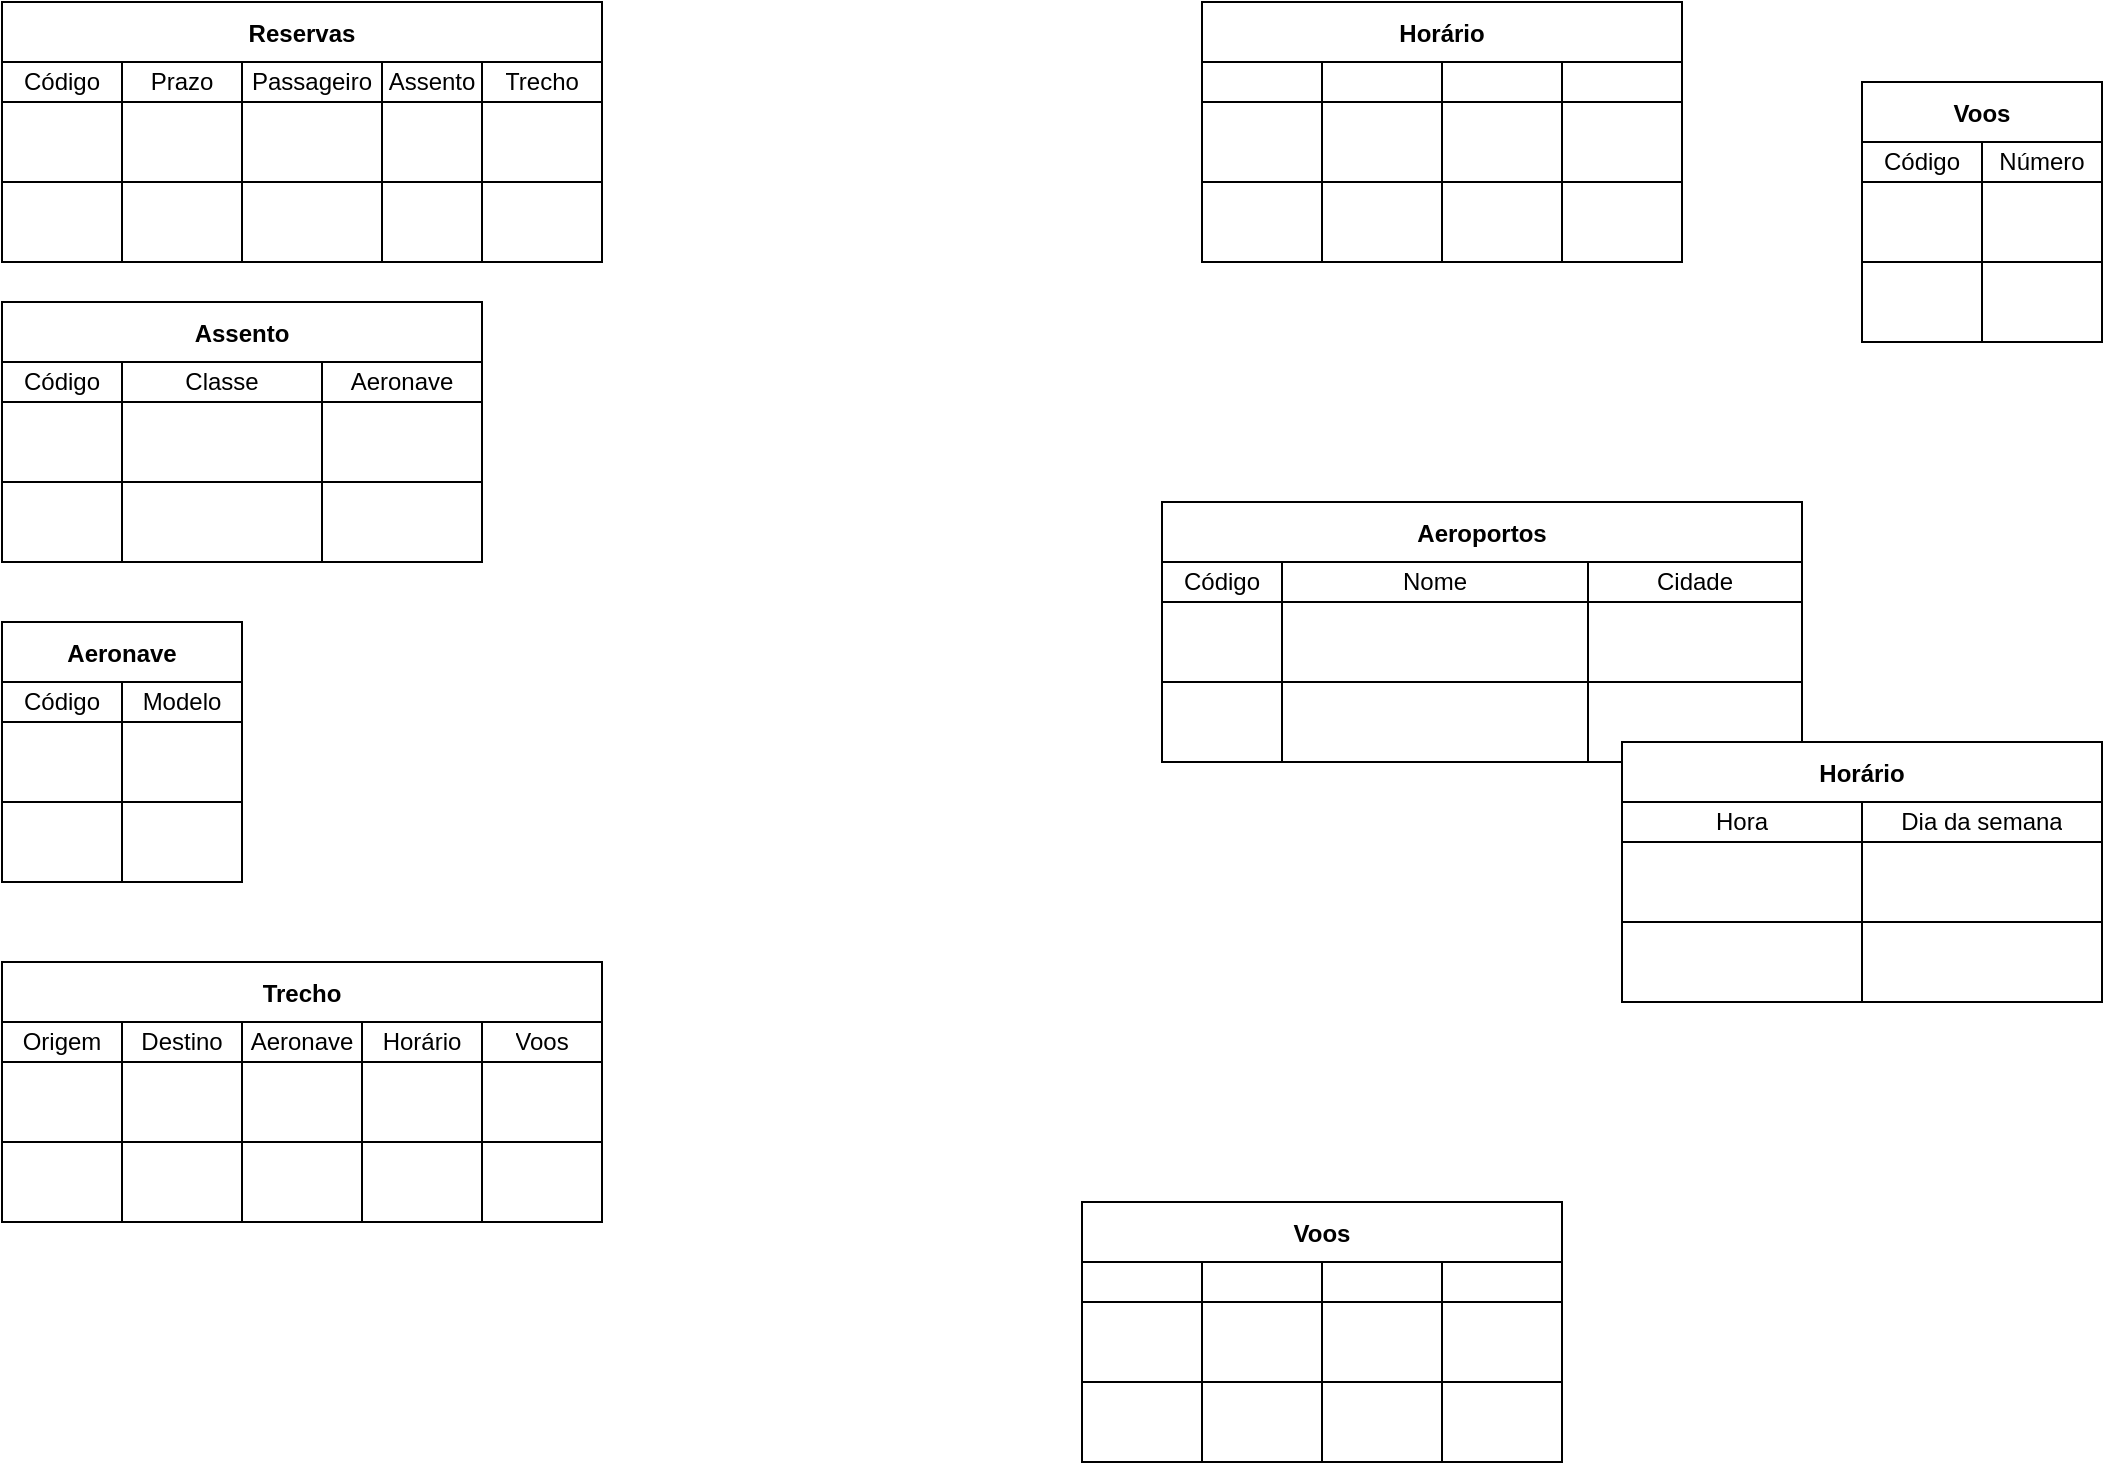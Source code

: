 <mxfile version="14.9.8" type="github">
  <diagram id="dXOyBvdYNV0iGRBSRjgq" name="Page-1">
    <mxGraphModel dx="1422" dy="801" grid="1" gridSize="10" guides="1" tooltips="1" connect="1" arrows="1" fold="1" page="1" pageScale="1" pageWidth="827" pageHeight="1169" math="0" shadow="0">
      <root>
        <mxCell id="0" />
        <mxCell id="1" parent="0" />
        <mxCell id="HeZseM4yFX7pQYepmPdF-14" value="Reservas" style="shape=table;startSize=30;container=1;collapsible=0;childLayout=tableLayout;fontStyle=1;align=center;pointerEvents=1;" vertex="1" parent="1">
          <mxGeometry x="50" y="20" width="300" height="130" as="geometry" />
        </mxCell>
        <mxCell id="HeZseM4yFX7pQYepmPdF-58" style="shape=partialRectangle;html=1;whiteSpace=wrap;collapsible=0;dropTarget=0;pointerEvents=0;fillColor=none;top=0;left=0;bottom=0;right=0;points=[[0,0.5],[1,0.5]];portConstraint=eastwest;" vertex="1" parent="HeZseM4yFX7pQYepmPdF-14">
          <mxGeometry y="30" width="300" height="20" as="geometry" />
        </mxCell>
        <mxCell id="HeZseM4yFX7pQYepmPdF-59" value="Código" style="shape=partialRectangle;html=1;whiteSpace=wrap;connectable=0;fillColor=none;top=0;left=0;bottom=0;right=0;overflow=hidden;pointerEvents=1;" vertex="1" parent="HeZseM4yFX7pQYepmPdF-58">
          <mxGeometry width="60" height="20" as="geometry" />
        </mxCell>
        <mxCell id="HeZseM4yFX7pQYepmPdF-60" value="Prazo" style="shape=partialRectangle;html=1;whiteSpace=wrap;connectable=0;fillColor=none;top=0;left=0;bottom=0;right=0;overflow=hidden;pointerEvents=1;" vertex="1" parent="HeZseM4yFX7pQYepmPdF-58">
          <mxGeometry x="60" width="60" height="20" as="geometry" />
        </mxCell>
        <mxCell id="HeZseM4yFX7pQYepmPdF-61" value="Passageiro" style="shape=partialRectangle;html=1;whiteSpace=wrap;connectable=0;fillColor=none;top=0;left=0;bottom=0;right=0;overflow=hidden;pointerEvents=1;" vertex="1" parent="HeZseM4yFX7pQYepmPdF-58">
          <mxGeometry x="120" width="70" height="20" as="geometry" />
        </mxCell>
        <mxCell id="HeZseM4yFX7pQYepmPdF-62" value="Assento" style="shape=partialRectangle;html=1;whiteSpace=wrap;connectable=0;fillColor=none;top=0;left=0;bottom=0;right=0;overflow=hidden;pointerEvents=1;" vertex="1" parent="HeZseM4yFX7pQYepmPdF-58">
          <mxGeometry x="190" width="50" height="20" as="geometry" />
        </mxCell>
        <mxCell id="HeZseM4yFX7pQYepmPdF-193" value="Trecho" style="shape=partialRectangle;html=1;whiteSpace=wrap;connectable=0;fillColor=none;top=0;left=0;bottom=0;right=0;overflow=hidden;pointerEvents=1;" vertex="1" parent="HeZseM4yFX7pQYepmPdF-58">
          <mxGeometry x="240" width="60" height="20" as="geometry" />
        </mxCell>
        <mxCell id="HeZseM4yFX7pQYepmPdF-15" value="" style="shape=partialRectangle;html=1;whiteSpace=wrap;collapsible=0;dropTarget=0;pointerEvents=0;fillColor=none;top=0;left=0;bottom=0;right=0;points=[[0,0.5],[1,0.5]];portConstraint=eastwest;" vertex="1" parent="HeZseM4yFX7pQYepmPdF-14">
          <mxGeometry y="50" width="300" height="40" as="geometry" />
        </mxCell>
        <mxCell id="HeZseM4yFX7pQYepmPdF-52" style="shape=partialRectangle;html=1;whiteSpace=wrap;connectable=0;fillColor=none;top=0;left=0;bottom=0;right=0;overflow=hidden;pointerEvents=1;" vertex="1" parent="HeZseM4yFX7pQYepmPdF-15">
          <mxGeometry width="60" height="40" as="geometry" />
        </mxCell>
        <mxCell id="HeZseM4yFX7pQYepmPdF-55" style="shape=partialRectangle;html=1;whiteSpace=wrap;connectable=0;fillColor=none;top=0;left=0;bottom=0;right=0;overflow=hidden;pointerEvents=1;" vertex="1" parent="HeZseM4yFX7pQYepmPdF-15">
          <mxGeometry x="60" width="60" height="40" as="geometry" />
        </mxCell>
        <mxCell id="HeZseM4yFX7pQYepmPdF-17" value="" style="shape=partialRectangle;html=1;whiteSpace=wrap;connectable=0;fillColor=none;top=0;left=0;bottom=0;right=0;overflow=hidden;pointerEvents=1;" vertex="1" parent="HeZseM4yFX7pQYepmPdF-15">
          <mxGeometry x="120" width="70" height="40" as="geometry" />
        </mxCell>
        <mxCell id="HeZseM4yFX7pQYepmPdF-63" style="shape=partialRectangle;html=1;whiteSpace=wrap;connectable=0;fillColor=none;top=0;left=0;bottom=0;right=0;overflow=hidden;pointerEvents=1;" vertex="1" parent="HeZseM4yFX7pQYepmPdF-15">
          <mxGeometry x="190" width="50" height="40" as="geometry" />
        </mxCell>
        <mxCell id="HeZseM4yFX7pQYepmPdF-194" style="shape=partialRectangle;html=1;whiteSpace=wrap;connectable=0;fillColor=none;top=0;left=0;bottom=0;right=0;overflow=hidden;pointerEvents=1;" vertex="1" parent="HeZseM4yFX7pQYepmPdF-15">
          <mxGeometry x="240" width="60" height="40" as="geometry" />
        </mxCell>
        <mxCell id="HeZseM4yFX7pQYepmPdF-19" value="" style="shape=partialRectangle;html=1;whiteSpace=wrap;collapsible=0;dropTarget=0;pointerEvents=0;fillColor=none;top=0;left=0;bottom=0;right=0;points=[[0,0.5],[1,0.5]];portConstraint=eastwest;" vertex="1" parent="HeZseM4yFX7pQYepmPdF-14">
          <mxGeometry y="90" width="300" height="40" as="geometry" />
        </mxCell>
        <mxCell id="HeZseM4yFX7pQYepmPdF-53" style="shape=partialRectangle;html=1;whiteSpace=wrap;connectable=0;fillColor=none;top=0;left=0;bottom=0;right=0;overflow=hidden;pointerEvents=1;" vertex="1" parent="HeZseM4yFX7pQYepmPdF-19">
          <mxGeometry width="60" height="40" as="geometry" />
        </mxCell>
        <mxCell id="HeZseM4yFX7pQYepmPdF-56" style="shape=partialRectangle;html=1;whiteSpace=wrap;connectable=0;fillColor=none;top=0;left=0;bottom=0;right=0;overflow=hidden;pointerEvents=1;" vertex="1" parent="HeZseM4yFX7pQYepmPdF-19">
          <mxGeometry x="60" width="60" height="40" as="geometry" />
        </mxCell>
        <mxCell id="HeZseM4yFX7pQYepmPdF-21" value="" style="shape=partialRectangle;html=1;whiteSpace=wrap;connectable=0;fillColor=none;top=0;left=0;bottom=0;right=0;overflow=hidden;pointerEvents=1;" vertex="1" parent="HeZseM4yFX7pQYepmPdF-19">
          <mxGeometry x="120" width="70" height="40" as="geometry" />
        </mxCell>
        <mxCell id="HeZseM4yFX7pQYepmPdF-64" style="shape=partialRectangle;html=1;whiteSpace=wrap;connectable=0;fillColor=none;top=0;left=0;bottom=0;right=0;overflow=hidden;pointerEvents=1;" vertex="1" parent="HeZseM4yFX7pQYepmPdF-19">
          <mxGeometry x="190" width="50" height="40" as="geometry" />
        </mxCell>
        <mxCell id="HeZseM4yFX7pQYepmPdF-195" style="shape=partialRectangle;html=1;whiteSpace=wrap;connectable=0;fillColor=none;top=0;left=0;bottom=0;right=0;overflow=hidden;pointerEvents=1;" vertex="1" parent="HeZseM4yFX7pQYepmPdF-19">
          <mxGeometry x="240" width="60" height="40" as="geometry" />
        </mxCell>
        <mxCell id="HeZseM4yFX7pQYepmPdF-31" value="" style="shape=partialRectangle;html=1;whiteSpace=wrap;collapsible=0;dropTarget=0;pointerEvents=0;fillColor=none;top=0;left=0;bottom=0;right=0;points=[[0,0.5],[1,0.5]];portConstraint=eastwest;" vertex="1" parent="1">
          <mxGeometry x="320" y="190" width="180" height="40" as="geometry" />
        </mxCell>
        <mxCell id="HeZseM4yFX7pQYepmPdF-32" value="" style="shape=partialRectangle;html=1;whiteSpace=wrap;connectable=0;fillColor=none;top=0;left=0;bottom=0;right=0;overflow=hidden;pointerEvents=1;" vertex="1" parent="HeZseM4yFX7pQYepmPdF-31">
          <mxGeometry width="60" height="40" as="geometry" />
        </mxCell>
        <mxCell id="HeZseM4yFX7pQYepmPdF-33" value="" style="shape=partialRectangle;html=1;whiteSpace=wrap;connectable=0;fillColor=none;top=0;left=0;bottom=0;right=0;overflow=hidden;pointerEvents=1;" vertex="1" parent="HeZseM4yFX7pQYepmPdF-31">
          <mxGeometry x="60" width="60" height="40" as="geometry" />
        </mxCell>
        <mxCell id="HeZseM4yFX7pQYepmPdF-34" value="" style="shape=partialRectangle;html=1;whiteSpace=wrap;connectable=0;fillColor=none;top=0;left=0;bottom=0;right=0;overflow=hidden;pointerEvents=1;" vertex="1" parent="HeZseM4yFX7pQYepmPdF-31">
          <mxGeometry x="120" width="60" height="40" as="geometry" />
        </mxCell>
        <mxCell id="HeZseM4yFX7pQYepmPdF-48" value="" style="shape=partialRectangle;html=1;whiteSpace=wrap;collapsible=0;dropTarget=0;pointerEvents=0;fillColor=none;top=0;left=0;bottom=0;right=0;points=[[0,0.5],[1,0.5]];portConstraint=eastwest;" vertex="1" parent="1">
          <mxGeometry x="440" y="380" width="180" height="40" as="geometry" />
        </mxCell>
        <mxCell id="HeZseM4yFX7pQYepmPdF-49" value="" style="shape=partialRectangle;html=1;whiteSpace=wrap;connectable=0;fillColor=none;top=0;left=0;bottom=0;right=0;overflow=hidden;pointerEvents=1;" vertex="1" parent="HeZseM4yFX7pQYepmPdF-48">
          <mxGeometry width="60" height="40" as="geometry" />
        </mxCell>
        <mxCell id="HeZseM4yFX7pQYepmPdF-50" value="" style="shape=partialRectangle;html=1;whiteSpace=wrap;connectable=0;fillColor=none;top=0;left=0;bottom=0;right=0;overflow=hidden;pointerEvents=1;" vertex="1" parent="HeZseM4yFX7pQYepmPdF-48">
          <mxGeometry x="60" width="60" height="40" as="geometry" />
        </mxCell>
        <mxCell id="HeZseM4yFX7pQYepmPdF-51" value="" style="shape=partialRectangle;html=1;whiteSpace=wrap;connectable=0;fillColor=none;top=0;left=0;bottom=0;right=0;overflow=hidden;pointerEvents=1;" vertex="1" parent="HeZseM4yFX7pQYepmPdF-48">
          <mxGeometry x="120" width="60" height="40" as="geometry" />
        </mxCell>
        <mxCell id="HeZseM4yFX7pQYepmPdF-65" value="Assento" style="shape=table;startSize=30;container=1;collapsible=0;childLayout=tableLayout;fontStyle=1;align=center;pointerEvents=1;" vertex="1" parent="1">
          <mxGeometry x="50" y="170" width="240" height="130" as="geometry" />
        </mxCell>
        <mxCell id="HeZseM4yFX7pQYepmPdF-66" style="shape=partialRectangle;html=1;whiteSpace=wrap;collapsible=0;dropTarget=0;pointerEvents=0;fillColor=none;top=0;left=0;bottom=0;right=0;points=[[0,0.5],[1,0.5]];portConstraint=eastwest;" vertex="1" parent="HeZseM4yFX7pQYepmPdF-65">
          <mxGeometry y="30" width="240" height="20" as="geometry" />
        </mxCell>
        <mxCell id="HeZseM4yFX7pQYepmPdF-67" value="Código" style="shape=partialRectangle;html=1;whiteSpace=wrap;connectable=0;fillColor=none;top=0;left=0;bottom=0;right=0;overflow=hidden;pointerEvents=1;" vertex="1" parent="HeZseM4yFX7pQYepmPdF-66">
          <mxGeometry width="60" height="20" as="geometry" />
        </mxCell>
        <mxCell id="HeZseM4yFX7pQYepmPdF-68" value="Classe" style="shape=partialRectangle;html=1;whiteSpace=wrap;connectable=0;fillColor=none;top=0;left=0;bottom=0;right=0;overflow=hidden;pointerEvents=1;" vertex="1" parent="HeZseM4yFX7pQYepmPdF-66">
          <mxGeometry x="60" width="100" height="20" as="geometry" />
        </mxCell>
        <mxCell id="HeZseM4yFX7pQYepmPdF-69" value="Aeronave" style="shape=partialRectangle;html=1;whiteSpace=wrap;connectable=0;fillColor=none;top=0;left=0;bottom=0;right=0;overflow=hidden;pointerEvents=1;" vertex="1" parent="HeZseM4yFX7pQYepmPdF-66">
          <mxGeometry x="160" width="80" height="20" as="geometry" />
        </mxCell>
        <mxCell id="HeZseM4yFX7pQYepmPdF-71" value="" style="shape=partialRectangle;html=1;whiteSpace=wrap;collapsible=0;dropTarget=0;pointerEvents=0;fillColor=none;top=0;left=0;bottom=0;right=0;points=[[0,0.5],[1,0.5]];portConstraint=eastwest;" vertex="1" parent="HeZseM4yFX7pQYepmPdF-65">
          <mxGeometry y="50" width="240" height="40" as="geometry" />
        </mxCell>
        <mxCell id="HeZseM4yFX7pQYepmPdF-72" style="shape=partialRectangle;html=1;whiteSpace=wrap;connectable=0;fillColor=none;top=0;left=0;bottom=0;right=0;overflow=hidden;pointerEvents=1;" vertex="1" parent="HeZseM4yFX7pQYepmPdF-71">
          <mxGeometry width="60" height="40" as="geometry" />
        </mxCell>
        <mxCell id="HeZseM4yFX7pQYepmPdF-73" style="shape=partialRectangle;html=1;whiteSpace=wrap;connectable=0;fillColor=none;top=0;left=0;bottom=0;right=0;overflow=hidden;pointerEvents=1;" vertex="1" parent="HeZseM4yFX7pQYepmPdF-71">
          <mxGeometry x="60" width="100" height="40" as="geometry" />
        </mxCell>
        <mxCell id="HeZseM4yFX7pQYepmPdF-74" value="" style="shape=partialRectangle;html=1;whiteSpace=wrap;connectable=0;fillColor=none;top=0;left=0;bottom=0;right=0;overflow=hidden;pointerEvents=1;" vertex="1" parent="HeZseM4yFX7pQYepmPdF-71">
          <mxGeometry x="160" width="80" height="40" as="geometry" />
        </mxCell>
        <mxCell id="HeZseM4yFX7pQYepmPdF-76" value="" style="shape=partialRectangle;html=1;whiteSpace=wrap;collapsible=0;dropTarget=0;pointerEvents=0;fillColor=none;top=0;left=0;bottom=0;right=0;points=[[0,0.5],[1,0.5]];portConstraint=eastwest;" vertex="1" parent="HeZseM4yFX7pQYepmPdF-65">
          <mxGeometry y="90" width="240" height="40" as="geometry" />
        </mxCell>
        <mxCell id="HeZseM4yFX7pQYepmPdF-77" style="shape=partialRectangle;html=1;whiteSpace=wrap;connectable=0;fillColor=none;top=0;left=0;bottom=0;right=0;overflow=hidden;pointerEvents=1;" vertex="1" parent="HeZseM4yFX7pQYepmPdF-76">
          <mxGeometry width="60" height="40" as="geometry" />
        </mxCell>
        <mxCell id="HeZseM4yFX7pQYepmPdF-78" style="shape=partialRectangle;html=1;whiteSpace=wrap;connectable=0;fillColor=none;top=0;left=0;bottom=0;right=0;overflow=hidden;pointerEvents=1;" vertex="1" parent="HeZseM4yFX7pQYepmPdF-76">
          <mxGeometry x="60" width="100" height="40" as="geometry" />
        </mxCell>
        <mxCell id="HeZseM4yFX7pQYepmPdF-79" value="" style="shape=partialRectangle;html=1;whiteSpace=wrap;connectable=0;fillColor=none;top=0;left=0;bottom=0;right=0;overflow=hidden;pointerEvents=1;" vertex="1" parent="HeZseM4yFX7pQYepmPdF-76">
          <mxGeometry x="160" width="80" height="40" as="geometry" />
        </mxCell>
        <mxCell id="HeZseM4yFX7pQYepmPdF-81" value="Aeronave" style="shape=table;startSize=30;container=1;collapsible=0;childLayout=tableLayout;fontStyle=1;align=center;pointerEvents=1;" vertex="1" parent="1">
          <mxGeometry x="50" y="330" width="120" height="130" as="geometry" />
        </mxCell>
        <mxCell id="HeZseM4yFX7pQYepmPdF-82" style="shape=partialRectangle;html=1;whiteSpace=wrap;collapsible=0;dropTarget=0;pointerEvents=0;fillColor=none;top=0;left=0;bottom=0;right=0;points=[[0,0.5],[1,0.5]];portConstraint=eastwest;" vertex="1" parent="HeZseM4yFX7pQYepmPdF-81">
          <mxGeometry y="30" width="120" height="20" as="geometry" />
        </mxCell>
        <mxCell id="HeZseM4yFX7pQYepmPdF-83" value="Código" style="shape=partialRectangle;html=1;whiteSpace=wrap;connectable=0;fillColor=none;top=0;left=0;bottom=0;right=0;overflow=hidden;pointerEvents=1;" vertex="1" parent="HeZseM4yFX7pQYepmPdF-82">
          <mxGeometry width="60" height="20" as="geometry" />
        </mxCell>
        <mxCell id="HeZseM4yFX7pQYepmPdF-84" value="Modelo" style="shape=partialRectangle;html=1;whiteSpace=wrap;connectable=0;fillColor=none;top=0;left=0;bottom=0;right=0;overflow=hidden;pointerEvents=1;" vertex="1" parent="HeZseM4yFX7pQYepmPdF-82">
          <mxGeometry x="60" width="60" height="20" as="geometry" />
        </mxCell>
        <mxCell id="HeZseM4yFX7pQYepmPdF-87" value="" style="shape=partialRectangle;html=1;whiteSpace=wrap;collapsible=0;dropTarget=0;pointerEvents=0;fillColor=none;top=0;left=0;bottom=0;right=0;points=[[0,0.5],[1,0.5]];portConstraint=eastwest;" vertex="1" parent="HeZseM4yFX7pQYepmPdF-81">
          <mxGeometry y="50" width="120" height="40" as="geometry" />
        </mxCell>
        <mxCell id="HeZseM4yFX7pQYepmPdF-88" style="shape=partialRectangle;html=1;whiteSpace=wrap;connectable=0;fillColor=none;top=0;left=0;bottom=0;right=0;overflow=hidden;pointerEvents=1;" vertex="1" parent="HeZseM4yFX7pQYepmPdF-87">
          <mxGeometry width="60" height="40" as="geometry" />
        </mxCell>
        <mxCell id="HeZseM4yFX7pQYepmPdF-89" style="shape=partialRectangle;html=1;whiteSpace=wrap;connectable=0;fillColor=none;top=0;left=0;bottom=0;right=0;overflow=hidden;pointerEvents=1;" vertex="1" parent="HeZseM4yFX7pQYepmPdF-87">
          <mxGeometry x="60" width="60" height="40" as="geometry" />
        </mxCell>
        <mxCell id="HeZseM4yFX7pQYepmPdF-92" value="" style="shape=partialRectangle;html=1;whiteSpace=wrap;collapsible=0;dropTarget=0;pointerEvents=0;fillColor=none;top=0;left=0;bottom=0;right=0;points=[[0,0.5],[1,0.5]];portConstraint=eastwest;" vertex="1" parent="HeZseM4yFX7pQYepmPdF-81">
          <mxGeometry y="90" width="120" height="40" as="geometry" />
        </mxCell>
        <mxCell id="HeZseM4yFX7pQYepmPdF-93" style="shape=partialRectangle;html=1;whiteSpace=wrap;connectable=0;fillColor=none;top=0;left=0;bottom=0;right=0;overflow=hidden;pointerEvents=1;" vertex="1" parent="HeZseM4yFX7pQYepmPdF-92">
          <mxGeometry width="60" height="40" as="geometry" />
        </mxCell>
        <mxCell id="HeZseM4yFX7pQYepmPdF-94" style="shape=partialRectangle;html=1;whiteSpace=wrap;connectable=0;fillColor=none;top=0;left=0;bottom=0;right=0;overflow=hidden;pointerEvents=1;" vertex="1" parent="HeZseM4yFX7pQYepmPdF-92">
          <mxGeometry x="60" width="60" height="40" as="geometry" />
        </mxCell>
        <mxCell id="HeZseM4yFX7pQYepmPdF-97" value="Trecho" style="shape=table;startSize=30;container=1;collapsible=0;childLayout=tableLayout;fontStyle=1;align=center;pointerEvents=1;" vertex="1" parent="1">
          <mxGeometry x="50" y="500" width="300" height="130" as="geometry" />
        </mxCell>
        <mxCell id="HeZseM4yFX7pQYepmPdF-98" style="shape=partialRectangle;html=1;whiteSpace=wrap;collapsible=0;dropTarget=0;pointerEvents=0;fillColor=none;top=0;left=0;bottom=0;right=0;points=[[0,0.5],[1,0.5]];portConstraint=eastwest;" vertex="1" parent="HeZseM4yFX7pQYepmPdF-97">
          <mxGeometry y="30" width="300" height="20" as="geometry" />
        </mxCell>
        <mxCell id="HeZseM4yFX7pQYepmPdF-99" value="Origem" style="shape=partialRectangle;html=1;whiteSpace=wrap;connectable=0;fillColor=none;top=0;left=0;bottom=0;right=0;overflow=hidden;pointerEvents=1;" vertex="1" parent="HeZseM4yFX7pQYepmPdF-98">
          <mxGeometry width="60" height="20" as="geometry" />
        </mxCell>
        <mxCell id="HeZseM4yFX7pQYepmPdF-100" value="Destino" style="shape=partialRectangle;html=1;whiteSpace=wrap;connectable=0;fillColor=none;top=0;left=0;bottom=0;right=0;overflow=hidden;pointerEvents=1;" vertex="1" parent="HeZseM4yFX7pQYepmPdF-98">
          <mxGeometry x="60" width="60" height="20" as="geometry" />
        </mxCell>
        <mxCell id="HeZseM4yFX7pQYepmPdF-101" value="Aeronave" style="shape=partialRectangle;html=1;whiteSpace=wrap;connectable=0;fillColor=none;top=0;left=0;bottom=0;right=0;overflow=hidden;pointerEvents=1;" vertex="1" parent="HeZseM4yFX7pQYepmPdF-98">
          <mxGeometry x="120" width="60" height="20" as="geometry" />
        </mxCell>
        <mxCell id="HeZseM4yFX7pQYepmPdF-102" value="Horário" style="shape=partialRectangle;html=1;whiteSpace=wrap;connectable=0;fillColor=none;top=0;left=0;bottom=0;right=0;overflow=hidden;pointerEvents=1;" vertex="1" parent="HeZseM4yFX7pQYepmPdF-98">
          <mxGeometry x="180" width="60" height="20" as="geometry" />
        </mxCell>
        <mxCell id="HeZseM4yFX7pQYepmPdF-196" value="Voos" style="shape=partialRectangle;html=1;whiteSpace=wrap;connectable=0;fillColor=none;top=0;left=0;bottom=0;right=0;overflow=hidden;pointerEvents=1;" vertex="1" parent="HeZseM4yFX7pQYepmPdF-98">
          <mxGeometry x="240" width="60" height="20" as="geometry" />
        </mxCell>
        <mxCell id="HeZseM4yFX7pQYepmPdF-103" value="" style="shape=partialRectangle;html=1;whiteSpace=wrap;collapsible=0;dropTarget=0;pointerEvents=0;fillColor=none;top=0;left=0;bottom=0;right=0;points=[[0,0.5],[1,0.5]];portConstraint=eastwest;" vertex="1" parent="HeZseM4yFX7pQYepmPdF-97">
          <mxGeometry y="50" width="300" height="40" as="geometry" />
        </mxCell>
        <mxCell id="HeZseM4yFX7pQYepmPdF-104" style="shape=partialRectangle;html=1;whiteSpace=wrap;connectable=0;fillColor=none;top=0;left=0;bottom=0;right=0;overflow=hidden;pointerEvents=1;" vertex="1" parent="HeZseM4yFX7pQYepmPdF-103">
          <mxGeometry width="60" height="40" as="geometry" />
        </mxCell>
        <mxCell id="HeZseM4yFX7pQYepmPdF-105" style="shape=partialRectangle;html=1;whiteSpace=wrap;connectable=0;fillColor=none;top=0;left=0;bottom=0;right=0;overflow=hidden;pointerEvents=1;" vertex="1" parent="HeZseM4yFX7pQYepmPdF-103">
          <mxGeometry x="60" width="60" height="40" as="geometry" />
        </mxCell>
        <mxCell id="HeZseM4yFX7pQYepmPdF-106" value="" style="shape=partialRectangle;html=1;whiteSpace=wrap;connectable=0;fillColor=none;top=0;left=0;bottom=0;right=0;overflow=hidden;pointerEvents=1;" vertex="1" parent="HeZseM4yFX7pQYepmPdF-103">
          <mxGeometry x="120" width="60" height="40" as="geometry" />
        </mxCell>
        <mxCell id="HeZseM4yFX7pQYepmPdF-107" style="shape=partialRectangle;html=1;whiteSpace=wrap;connectable=0;fillColor=none;top=0;left=0;bottom=0;right=0;overflow=hidden;pointerEvents=1;" vertex="1" parent="HeZseM4yFX7pQYepmPdF-103">
          <mxGeometry x="180" width="60" height="40" as="geometry" />
        </mxCell>
        <mxCell id="HeZseM4yFX7pQYepmPdF-197" style="shape=partialRectangle;html=1;whiteSpace=wrap;connectable=0;fillColor=none;top=0;left=0;bottom=0;right=0;overflow=hidden;pointerEvents=1;" vertex="1" parent="HeZseM4yFX7pQYepmPdF-103">
          <mxGeometry x="240" width="60" height="40" as="geometry" />
        </mxCell>
        <mxCell id="HeZseM4yFX7pQYepmPdF-108" value="" style="shape=partialRectangle;html=1;whiteSpace=wrap;collapsible=0;dropTarget=0;pointerEvents=0;fillColor=none;top=0;left=0;bottom=0;right=0;points=[[0,0.5],[1,0.5]];portConstraint=eastwest;" vertex="1" parent="HeZseM4yFX7pQYepmPdF-97">
          <mxGeometry y="90" width="300" height="40" as="geometry" />
        </mxCell>
        <mxCell id="HeZseM4yFX7pQYepmPdF-109" style="shape=partialRectangle;html=1;whiteSpace=wrap;connectable=0;fillColor=none;top=0;left=0;bottom=0;right=0;overflow=hidden;pointerEvents=1;" vertex="1" parent="HeZseM4yFX7pQYepmPdF-108">
          <mxGeometry width="60" height="40" as="geometry" />
        </mxCell>
        <mxCell id="HeZseM4yFX7pQYepmPdF-110" style="shape=partialRectangle;html=1;whiteSpace=wrap;connectable=0;fillColor=none;top=0;left=0;bottom=0;right=0;overflow=hidden;pointerEvents=1;" vertex="1" parent="HeZseM4yFX7pQYepmPdF-108">
          <mxGeometry x="60" width="60" height="40" as="geometry" />
        </mxCell>
        <mxCell id="HeZseM4yFX7pQYepmPdF-111" value="" style="shape=partialRectangle;html=1;whiteSpace=wrap;connectable=0;fillColor=none;top=0;left=0;bottom=0;right=0;overflow=hidden;pointerEvents=1;" vertex="1" parent="HeZseM4yFX7pQYepmPdF-108">
          <mxGeometry x="120" width="60" height="40" as="geometry" />
        </mxCell>
        <mxCell id="HeZseM4yFX7pQYepmPdF-112" style="shape=partialRectangle;html=1;whiteSpace=wrap;connectable=0;fillColor=none;top=0;left=0;bottom=0;right=0;overflow=hidden;pointerEvents=1;" vertex="1" parent="HeZseM4yFX7pQYepmPdF-108">
          <mxGeometry x="180" width="60" height="40" as="geometry" />
        </mxCell>
        <mxCell id="HeZseM4yFX7pQYepmPdF-198" style="shape=partialRectangle;html=1;whiteSpace=wrap;connectable=0;fillColor=none;top=0;left=0;bottom=0;right=0;overflow=hidden;pointerEvents=1;" vertex="1" parent="HeZseM4yFX7pQYepmPdF-108">
          <mxGeometry x="240" width="60" height="40" as="geometry" />
        </mxCell>
        <mxCell id="HeZseM4yFX7pQYepmPdF-113" value="Horário" style="shape=table;startSize=30;container=1;collapsible=0;childLayout=tableLayout;fontStyle=1;align=center;pointerEvents=1;" vertex="1" parent="1">
          <mxGeometry x="650" y="20" width="240" height="130" as="geometry" />
        </mxCell>
        <mxCell id="HeZseM4yFX7pQYepmPdF-114" style="shape=partialRectangle;html=1;whiteSpace=wrap;collapsible=0;dropTarget=0;pointerEvents=0;fillColor=none;top=0;left=0;bottom=0;right=0;points=[[0,0.5],[1,0.5]];portConstraint=eastwest;" vertex="1" parent="HeZseM4yFX7pQYepmPdF-113">
          <mxGeometry y="30" width="240" height="20" as="geometry" />
        </mxCell>
        <mxCell id="HeZseM4yFX7pQYepmPdF-115" style="shape=partialRectangle;html=1;whiteSpace=wrap;connectable=0;fillColor=none;top=0;left=0;bottom=0;right=0;overflow=hidden;pointerEvents=1;" vertex="1" parent="HeZseM4yFX7pQYepmPdF-114">
          <mxGeometry width="60" height="20" as="geometry" />
        </mxCell>
        <mxCell id="HeZseM4yFX7pQYepmPdF-116" style="shape=partialRectangle;html=1;whiteSpace=wrap;connectable=0;fillColor=none;top=0;left=0;bottom=0;right=0;overflow=hidden;pointerEvents=1;" vertex="1" parent="HeZseM4yFX7pQYepmPdF-114">
          <mxGeometry x="60" width="60" height="20" as="geometry" />
        </mxCell>
        <mxCell id="HeZseM4yFX7pQYepmPdF-117" style="shape=partialRectangle;html=1;whiteSpace=wrap;connectable=0;fillColor=none;top=0;left=0;bottom=0;right=0;overflow=hidden;pointerEvents=1;" vertex="1" parent="HeZseM4yFX7pQYepmPdF-114">
          <mxGeometry x="120" width="60" height="20" as="geometry" />
        </mxCell>
        <mxCell id="HeZseM4yFX7pQYepmPdF-118" style="shape=partialRectangle;html=1;whiteSpace=wrap;connectable=0;fillColor=none;top=0;left=0;bottom=0;right=0;overflow=hidden;pointerEvents=1;" vertex="1" parent="HeZseM4yFX7pQYepmPdF-114">
          <mxGeometry x="180" width="60" height="20" as="geometry" />
        </mxCell>
        <mxCell id="HeZseM4yFX7pQYepmPdF-119" value="" style="shape=partialRectangle;html=1;whiteSpace=wrap;collapsible=0;dropTarget=0;pointerEvents=0;fillColor=none;top=0;left=0;bottom=0;right=0;points=[[0,0.5],[1,0.5]];portConstraint=eastwest;" vertex="1" parent="HeZseM4yFX7pQYepmPdF-113">
          <mxGeometry y="50" width="240" height="40" as="geometry" />
        </mxCell>
        <mxCell id="HeZseM4yFX7pQYepmPdF-120" style="shape=partialRectangle;html=1;whiteSpace=wrap;connectable=0;fillColor=none;top=0;left=0;bottom=0;right=0;overflow=hidden;pointerEvents=1;" vertex="1" parent="HeZseM4yFX7pQYepmPdF-119">
          <mxGeometry width="60" height="40" as="geometry" />
        </mxCell>
        <mxCell id="HeZseM4yFX7pQYepmPdF-121" style="shape=partialRectangle;html=1;whiteSpace=wrap;connectable=0;fillColor=none;top=0;left=0;bottom=0;right=0;overflow=hidden;pointerEvents=1;" vertex="1" parent="HeZseM4yFX7pQYepmPdF-119">
          <mxGeometry x="60" width="60" height="40" as="geometry" />
        </mxCell>
        <mxCell id="HeZseM4yFX7pQYepmPdF-122" value="" style="shape=partialRectangle;html=1;whiteSpace=wrap;connectable=0;fillColor=none;top=0;left=0;bottom=0;right=0;overflow=hidden;pointerEvents=1;" vertex="1" parent="HeZseM4yFX7pQYepmPdF-119">
          <mxGeometry x="120" width="60" height="40" as="geometry" />
        </mxCell>
        <mxCell id="HeZseM4yFX7pQYepmPdF-123" style="shape=partialRectangle;html=1;whiteSpace=wrap;connectable=0;fillColor=none;top=0;left=0;bottom=0;right=0;overflow=hidden;pointerEvents=1;" vertex="1" parent="HeZseM4yFX7pQYepmPdF-119">
          <mxGeometry x="180" width="60" height="40" as="geometry" />
        </mxCell>
        <mxCell id="HeZseM4yFX7pQYepmPdF-124" value="" style="shape=partialRectangle;html=1;whiteSpace=wrap;collapsible=0;dropTarget=0;pointerEvents=0;fillColor=none;top=0;left=0;bottom=0;right=0;points=[[0,0.5],[1,0.5]];portConstraint=eastwest;" vertex="1" parent="HeZseM4yFX7pQYepmPdF-113">
          <mxGeometry y="90" width="240" height="40" as="geometry" />
        </mxCell>
        <mxCell id="HeZseM4yFX7pQYepmPdF-125" style="shape=partialRectangle;html=1;whiteSpace=wrap;connectable=0;fillColor=none;top=0;left=0;bottom=0;right=0;overflow=hidden;pointerEvents=1;" vertex="1" parent="HeZseM4yFX7pQYepmPdF-124">
          <mxGeometry width="60" height="40" as="geometry" />
        </mxCell>
        <mxCell id="HeZseM4yFX7pQYepmPdF-126" style="shape=partialRectangle;html=1;whiteSpace=wrap;connectable=0;fillColor=none;top=0;left=0;bottom=0;right=0;overflow=hidden;pointerEvents=1;" vertex="1" parent="HeZseM4yFX7pQYepmPdF-124">
          <mxGeometry x="60" width="60" height="40" as="geometry" />
        </mxCell>
        <mxCell id="HeZseM4yFX7pQYepmPdF-127" value="" style="shape=partialRectangle;html=1;whiteSpace=wrap;connectable=0;fillColor=none;top=0;left=0;bottom=0;right=0;overflow=hidden;pointerEvents=1;" vertex="1" parent="HeZseM4yFX7pQYepmPdF-124">
          <mxGeometry x="120" width="60" height="40" as="geometry" />
        </mxCell>
        <mxCell id="HeZseM4yFX7pQYepmPdF-128" style="shape=partialRectangle;html=1;whiteSpace=wrap;connectable=0;fillColor=none;top=0;left=0;bottom=0;right=0;overflow=hidden;pointerEvents=1;" vertex="1" parent="HeZseM4yFX7pQYepmPdF-124">
          <mxGeometry x="180" width="60" height="40" as="geometry" />
        </mxCell>
        <mxCell id="HeZseM4yFX7pQYepmPdF-145" value="Voos" style="shape=table;startSize=30;container=1;collapsible=0;childLayout=tableLayout;fontStyle=1;align=center;pointerEvents=1;" vertex="1" parent="1">
          <mxGeometry x="590" y="620" width="240" height="130" as="geometry" />
        </mxCell>
        <mxCell id="HeZseM4yFX7pQYepmPdF-146" style="shape=partialRectangle;html=1;whiteSpace=wrap;collapsible=0;dropTarget=0;pointerEvents=0;fillColor=none;top=0;left=0;bottom=0;right=0;points=[[0,0.5],[1,0.5]];portConstraint=eastwest;" vertex="1" parent="HeZseM4yFX7pQYepmPdF-145">
          <mxGeometry y="30" width="240" height="20" as="geometry" />
        </mxCell>
        <mxCell id="HeZseM4yFX7pQYepmPdF-147" style="shape=partialRectangle;html=1;whiteSpace=wrap;connectable=0;fillColor=none;top=0;left=0;bottom=0;right=0;overflow=hidden;pointerEvents=1;" vertex="1" parent="HeZseM4yFX7pQYepmPdF-146">
          <mxGeometry width="60" height="20" as="geometry" />
        </mxCell>
        <mxCell id="HeZseM4yFX7pQYepmPdF-148" style="shape=partialRectangle;html=1;whiteSpace=wrap;connectable=0;fillColor=none;top=0;left=0;bottom=0;right=0;overflow=hidden;pointerEvents=1;" vertex="1" parent="HeZseM4yFX7pQYepmPdF-146">
          <mxGeometry x="60" width="60" height="20" as="geometry" />
        </mxCell>
        <mxCell id="HeZseM4yFX7pQYepmPdF-149" style="shape=partialRectangle;html=1;whiteSpace=wrap;connectable=0;fillColor=none;top=0;left=0;bottom=0;right=0;overflow=hidden;pointerEvents=1;" vertex="1" parent="HeZseM4yFX7pQYepmPdF-146">
          <mxGeometry x="120" width="60" height="20" as="geometry" />
        </mxCell>
        <mxCell id="HeZseM4yFX7pQYepmPdF-150" style="shape=partialRectangle;html=1;whiteSpace=wrap;connectable=0;fillColor=none;top=0;left=0;bottom=0;right=0;overflow=hidden;pointerEvents=1;" vertex="1" parent="HeZseM4yFX7pQYepmPdF-146">
          <mxGeometry x="180" width="60" height="20" as="geometry" />
        </mxCell>
        <mxCell id="HeZseM4yFX7pQYepmPdF-151" value="" style="shape=partialRectangle;html=1;whiteSpace=wrap;collapsible=0;dropTarget=0;pointerEvents=0;fillColor=none;top=0;left=0;bottom=0;right=0;points=[[0,0.5],[1,0.5]];portConstraint=eastwest;" vertex="1" parent="HeZseM4yFX7pQYepmPdF-145">
          <mxGeometry y="50" width="240" height="40" as="geometry" />
        </mxCell>
        <mxCell id="HeZseM4yFX7pQYepmPdF-152" style="shape=partialRectangle;html=1;whiteSpace=wrap;connectable=0;fillColor=none;top=0;left=0;bottom=0;right=0;overflow=hidden;pointerEvents=1;" vertex="1" parent="HeZseM4yFX7pQYepmPdF-151">
          <mxGeometry width="60" height="40" as="geometry" />
        </mxCell>
        <mxCell id="HeZseM4yFX7pQYepmPdF-153" style="shape=partialRectangle;html=1;whiteSpace=wrap;connectable=0;fillColor=none;top=0;left=0;bottom=0;right=0;overflow=hidden;pointerEvents=1;" vertex="1" parent="HeZseM4yFX7pQYepmPdF-151">
          <mxGeometry x="60" width="60" height="40" as="geometry" />
        </mxCell>
        <mxCell id="HeZseM4yFX7pQYepmPdF-154" value="" style="shape=partialRectangle;html=1;whiteSpace=wrap;connectable=0;fillColor=none;top=0;left=0;bottom=0;right=0;overflow=hidden;pointerEvents=1;" vertex="1" parent="HeZseM4yFX7pQYepmPdF-151">
          <mxGeometry x="120" width="60" height="40" as="geometry" />
        </mxCell>
        <mxCell id="HeZseM4yFX7pQYepmPdF-155" style="shape=partialRectangle;html=1;whiteSpace=wrap;connectable=0;fillColor=none;top=0;left=0;bottom=0;right=0;overflow=hidden;pointerEvents=1;" vertex="1" parent="HeZseM4yFX7pQYepmPdF-151">
          <mxGeometry x="180" width="60" height="40" as="geometry" />
        </mxCell>
        <mxCell id="HeZseM4yFX7pQYepmPdF-156" value="" style="shape=partialRectangle;html=1;whiteSpace=wrap;collapsible=0;dropTarget=0;pointerEvents=0;fillColor=none;top=0;left=0;bottom=0;right=0;points=[[0,0.5],[1,0.5]];portConstraint=eastwest;" vertex="1" parent="HeZseM4yFX7pQYepmPdF-145">
          <mxGeometry y="90" width="240" height="40" as="geometry" />
        </mxCell>
        <mxCell id="HeZseM4yFX7pQYepmPdF-157" style="shape=partialRectangle;html=1;whiteSpace=wrap;connectable=0;fillColor=none;top=0;left=0;bottom=0;right=0;overflow=hidden;pointerEvents=1;" vertex="1" parent="HeZseM4yFX7pQYepmPdF-156">
          <mxGeometry width="60" height="40" as="geometry" />
        </mxCell>
        <mxCell id="HeZseM4yFX7pQYepmPdF-158" style="shape=partialRectangle;html=1;whiteSpace=wrap;connectable=0;fillColor=none;top=0;left=0;bottom=0;right=0;overflow=hidden;pointerEvents=1;" vertex="1" parent="HeZseM4yFX7pQYepmPdF-156">
          <mxGeometry x="60" width="60" height="40" as="geometry" />
        </mxCell>
        <mxCell id="HeZseM4yFX7pQYepmPdF-159" value="" style="shape=partialRectangle;html=1;whiteSpace=wrap;connectable=0;fillColor=none;top=0;left=0;bottom=0;right=0;overflow=hidden;pointerEvents=1;" vertex="1" parent="HeZseM4yFX7pQYepmPdF-156">
          <mxGeometry x="120" width="60" height="40" as="geometry" />
        </mxCell>
        <mxCell id="HeZseM4yFX7pQYepmPdF-160" style="shape=partialRectangle;html=1;whiteSpace=wrap;connectable=0;fillColor=none;top=0;left=0;bottom=0;right=0;overflow=hidden;pointerEvents=1;" vertex="1" parent="HeZseM4yFX7pQYepmPdF-156">
          <mxGeometry x="180" width="60" height="40" as="geometry" />
        </mxCell>
        <mxCell id="HeZseM4yFX7pQYepmPdF-161" value="Aeroportos" style="shape=table;startSize=30;container=1;collapsible=0;childLayout=tableLayout;fontStyle=1;align=center;pointerEvents=1;" vertex="1" parent="1">
          <mxGeometry x="630" y="270" width="320" height="130" as="geometry" />
        </mxCell>
        <mxCell id="HeZseM4yFX7pQYepmPdF-162" style="shape=partialRectangle;html=1;whiteSpace=wrap;collapsible=0;dropTarget=0;pointerEvents=0;fillColor=none;top=0;left=0;bottom=0;right=0;points=[[0,0.5],[1,0.5]];portConstraint=eastwest;" vertex="1" parent="HeZseM4yFX7pQYepmPdF-161">
          <mxGeometry y="30" width="320" height="20" as="geometry" />
        </mxCell>
        <mxCell id="HeZseM4yFX7pQYepmPdF-163" value="Código" style="shape=partialRectangle;html=1;whiteSpace=wrap;connectable=0;fillColor=none;top=0;left=0;bottom=0;right=0;overflow=hidden;pointerEvents=1;" vertex="1" parent="HeZseM4yFX7pQYepmPdF-162">
          <mxGeometry width="60" height="20" as="geometry" />
        </mxCell>
        <mxCell id="HeZseM4yFX7pQYepmPdF-164" value="Nome" style="shape=partialRectangle;html=1;whiteSpace=wrap;connectable=0;fillColor=none;top=0;left=0;bottom=0;right=0;overflow=hidden;pointerEvents=1;" vertex="1" parent="HeZseM4yFX7pQYepmPdF-162">
          <mxGeometry x="60" width="153" height="20" as="geometry" />
        </mxCell>
        <mxCell id="HeZseM4yFX7pQYepmPdF-165" value="Cidade" style="shape=partialRectangle;html=1;whiteSpace=wrap;connectable=0;fillColor=none;top=0;left=0;bottom=0;right=0;overflow=hidden;pointerEvents=1;" vertex="1" parent="HeZseM4yFX7pQYepmPdF-162">
          <mxGeometry x="213" width="107" height="20" as="geometry" />
        </mxCell>
        <mxCell id="HeZseM4yFX7pQYepmPdF-167" value="" style="shape=partialRectangle;html=1;whiteSpace=wrap;collapsible=0;dropTarget=0;pointerEvents=0;fillColor=none;top=0;left=0;bottom=0;right=0;points=[[0,0.5],[1,0.5]];portConstraint=eastwest;" vertex="1" parent="HeZseM4yFX7pQYepmPdF-161">
          <mxGeometry y="50" width="320" height="40" as="geometry" />
        </mxCell>
        <mxCell id="HeZseM4yFX7pQYepmPdF-168" style="shape=partialRectangle;html=1;whiteSpace=wrap;connectable=0;fillColor=none;top=0;left=0;bottom=0;right=0;overflow=hidden;pointerEvents=1;" vertex="1" parent="HeZseM4yFX7pQYepmPdF-167">
          <mxGeometry width="60" height="40" as="geometry" />
        </mxCell>
        <mxCell id="HeZseM4yFX7pQYepmPdF-169" style="shape=partialRectangle;html=1;whiteSpace=wrap;connectable=0;fillColor=none;top=0;left=0;bottom=0;right=0;overflow=hidden;pointerEvents=1;" vertex="1" parent="HeZseM4yFX7pQYepmPdF-167">
          <mxGeometry x="60" width="153" height="40" as="geometry" />
        </mxCell>
        <mxCell id="HeZseM4yFX7pQYepmPdF-170" value="" style="shape=partialRectangle;html=1;whiteSpace=wrap;connectable=0;fillColor=none;top=0;left=0;bottom=0;right=0;overflow=hidden;pointerEvents=1;" vertex="1" parent="HeZseM4yFX7pQYepmPdF-167">
          <mxGeometry x="213" width="107" height="40" as="geometry" />
        </mxCell>
        <mxCell id="HeZseM4yFX7pQYepmPdF-172" value="" style="shape=partialRectangle;html=1;whiteSpace=wrap;collapsible=0;dropTarget=0;pointerEvents=0;fillColor=none;top=0;left=0;bottom=0;right=0;points=[[0,0.5],[1,0.5]];portConstraint=eastwest;" vertex="1" parent="HeZseM4yFX7pQYepmPdF-161">
          <mxGeometry y="90" width="320" height="40" as="geometry" />
        </mxCell>
        <mxCell id="HeZseM4yFX7pQYepmPdF-173" style="shape=partialRectangle;html=1;whiteSpace=wrap;connectable=0;fillColor=none;top=0;left=0;bottom=0;right=0;overflow=hidden;pointerEvents=1;" vertex="1" parent="HeZseM4yFX7pQYepmPdF-172">
          <mxGeometry width="60" height="40" as="geometry" />
        </mxCell>
        <mxCell id="HeZseM4yFX7pQYepmPdF-174" style="shape=partialRectangle;html=1;whiteSpace=wrap;connectable=0;fillColor=none;top=0;left=0;bottom=0;right=0;overflow=hidden;pointerEvents=1;" vertex="1" parent="HeZseM4yFX7pQYepmPdF-172">
          <mxGeometry x="60" width="153" height="40" as="geometry" />
        </mxCell>
        <mxCell id="HeZseM4yFX7pQYepmPdF-175" value="" style="shape=partialRectangle;html=1;whiteSpace=wrap;connectable=0;fillColor=none;top=0;left=0;bottom=0;right=0;overflow=hidden;pointerEvents=1;" vertex="1" parent="HeZseM4yFX7pQYepmPdF-172">
          <mxGeometry x="213" width="107" height="40" as="geometry" />
        </mxCell>
        <mxCell id="HeZseM4yFX7pQYepmPdF-177" value="Horário" style="shape=table;startSize=30;container=1;collapsible=0;childLayout=tableLayout;fontStyle=1;align=center;pointerEvents=1;" vertex="1" parent="1">
          <mxGeometry x="860" y="390" width="240" height="130" as="geometry" />
        </mxCell>
        <mxCell id="HeZseM4yFX7pQYepmPdF-178" style="shape=partialRectangle;html=1;whiteSpace=wrap;collapsible=0;dropTarget=0;pointerEvents=0;fillColor=none;top=0;left=0;bottom=0;right=0;points=[[0,0.5],[1,0.5]];portConstraint=eastwest;" vertex="1" parent="HeZseM4yFX7pQYepmPdF-177">
          <mxGeometry y="30" width="240" height="20" as="geometry" />
        </mxCell>
        <mxCell id="HeZseM4yFX7pQYepmPdF-179" value="Hora" style="shape=partialRectangle;html=1;whiteSpace=wrap;connectable=0;fillColor=none;top=0;left=0;bottom=0;right=0;overflow=hidden;pointerEvents=1;" vertex="1" parent="HeZseM4yFX7pQYepmPdF-178">
          <mxGeometry width="120" height="20" as="geometry" />
        </mxCell>
        <mxCell id="HeZseM4yFX7pQYepmPdF-180" value="Dia da semana" style="shape=partialRectangle;html=1;whiteSpace=wrap;connectable=0;fillColor=none;top=0;left=0;bottom=0;right=0;overflow=hidden;pointerEvents=1;" vertex="1" parent="HeZseM4yFX7pQYepmPdF-178">
          <mxGeometry x="120" width="120" height="20" as="geometry" />
        </mxCell>
        <mxCell id="HeZseM4yFX7pQYepmPdF-183" value="" style="shape=partialRectangle;html=1;whiteSpace=wrap;collapsible=0;dropTarget=0;pointerEvents=0;fillColor=none;top=0;left=0;bottom=0;right=0;points=[[0,0.5],[1,0.5]];portConstraint=eastwest;" vertex="1" parent="HeZseM4yFX7pQYepmPdF-177">
          <mxGeometry y="50" width="240" height="40" as="geometry" />
        </mxCell>
        <mxCell id="HeZseM4yFX7pQYepmPdF-184" style="shape=partialRectangle;html=1;whiteSpace=wrap;connectable=0;fillColor=none;top=0;left=0;bottom=0;right=0;overflow=hidden;pointerEvents=1;" vertex="1" parent="HeZseM4yFX7pQYepmPdF-183">
          <mxGeometry width="120" height="40" as="geometry" />
        </mxCell>
        <mxCell id="HeZseM4yFX7pQYepmPdF-185" style="shape=partialRectangle;html=1;whiteSpace=wrap;connectable=0;fillColor=none;top=0;left=0;bottom=0;right=0;overflow=hidden;pointerEvents=1;" vertex="1" parent="HeZseM4yFX7pQYepmPdF-183">
          <mxGeometry x="120" width="120" height="40" as="geometry" />
        </mxCell>
        <mxCell id="HeZseM4yFX7pQYepmPdF-188" value="" style="shape=partialRectangle;html=1;whiteSpace=wrap;collapsible=0;dropTarget=0;pointerEvents=0;fillColor=none;top=0;left=0;bottom=0;right=0;points=[[0,0.5],[1,0.5]];portConstraint=eastwest;" vertex="1" parent="HeZseM4yFX7pQYepmPdF-177">
          <mxGeometry y="90" width="240" height="40" as="geometry" />
        </mxCell>
        <mxCell id="HeZseM4yFX7pQYepmPdF-189" style="shape=partialRectangle;html=1;whiteSpace=wrap;connectable=0;fillColor=none;top=0;left=0;bottom=0;right=0;overflow=hidden;pointerEvents=1;" vertex="1" parent="HeZseM4yFX7pQYepmPdF-188">
          <mxGeometry width="120" height="40" as="geometry" />
        </mxCell>
        <mxCell id="HeZseM4yFX7pQYepmPdF-190" style="shape=partialRectangle;html=1;whiteSpace=wrap;connectable=0;fillColor=none;top=0;left=0;bottom=0;right=0;overflow=hidden;pointerEvents=1;" vertex="1" parent="HeZseM4yFX7pQYepmPdF-188">
          <mxGeometry x="120" width="120" height="40" as="geometry" />
        </mxCell>
        <mxCell id="HeZseM4yFX7pQYepmPdF-202" value="Voos" style="shape=table;startSize=30;container=1;collapsible=0;childLayout=tableLayout;fontStyle=1;align=center;pointerEvents=1;" vertex="1" parent="1">
          <mxGeometry x="980" y="60" width="120" height="130" as="geometry" />
        </mxCell>
        <mxCell id="HeZseM4yFX7pQYepmPdF-203" style="shape=partialRectangle;html=1;whiteSpace=wrap;collapsible=0;dropTarget=0;pointerEvents=0;fillColor=none;top=0;left=0;bottom=0;right=0;points=[[0,0.5],[1,0.5]];portConstraint=eastwest;" vertex="1" parent="HeZseM4yFX7pQYepmPdF-202">
          <mxGeometry y="30" width="120" height="20" as="geometry" />
        </mxCell>
        <mxCell id="HeZseM4yFX7pQYepmPdF-204" value="Código" style="shape=partialRectangle;html=1;whiteSpace=wrap;connectable=0;fillColor=none;top=0;left=0;bottom=0;right=0;overflow=hidden;pointerEvents=1;" vertex="1" parent="HeZseM4yFX7pQYepmPdF-203">
          <mxGeometry width="60" height="20" as="geometry" />
        </mxCell>
        <mxCell id="HeZseM4yFX7pQYepmPdF-205" value="Número" style="shape=partialRectangle;html=1;whiteSpace=wrap;connectable=0;fillColor=none;top=0;left=0;bottom=0;right=0;overflow=hidden;pointerEvents=1;" vertex="1" parent="HeZseM4yFX7pQYepmPdF-203">
          <mxGeometry x="60" width="60" height="20" as="geometry" />
        </mxCell>
        <mxCell id="HeZseM4yFX7pQYepmPdF-206" value="" style="shape=partialRectangle;html=1;whiteSpace=wrap;collapsible=0;dropTarget=0;pointerEvents=0;fillColor=none;top=0;left=0;bottom=0;right=0;points=[[0,0.5],[1,0.5]];portConstraint=eastwest;" vertex="1" parent="HeZseM4yFX7pQYepmPdF-202">
          <mxGeometry y="50" width="120" height="40" as="geometry" />
        </mxCell>
        <mxCell id="HeZseM4yFX7pQYepmPdF-207" style="shape=partialRectangle;html=1;whiteSpace=wrap;connectable=0;fillColor=none;top=0;left=0;bottom=0;right=0;overflow=hidden;pointerEvents=1;" vertex="1" parent="HeZseM4yFX7pQYepmPdF-206">
          <mxGeometry width="60" height="40" as="geometry" />
        </mxCell>
        <mxCell id="HeZseM4yFX7pQYepmPdF-208" style="shape=partialRectangle;html=1;whiteSpace=wrap;connectable=0;fillColor=none;top=0;left=0;bottom=0;right=0;overflow=hidden;pointerEvents=1;" vertex="1" parent="HeZseM4yFX7pQYepmPdF-206">
          <mxGeometry x="60" width="60" height="40" as="geometry" />
        </mxCell>
        <mxCell id="HeZseM4yFX7pQYepmPdF-209" value="" style="shape=partialRectangle;html=1;whiteSpace=wrap;collapsible=0;dropTarget=0;pointerEvents=0;fillColor=none;top=0;left=0;bottom=0;right=0;points=[[0,0.5],[1,0.5]];portConstraint=eastwest;" vertex="1" parent="HeZseM4yFX7pQYepmPdF-202">
          <mxGeometry y="90" width="120" height="40" as="geometry" />
        </mxCell>
        <mxCell id="HeZseM4yFX7pQYepmPdF-210" style="shape=partialRectangle;html=1;whiteSpace=wrap;connectable=0;fillColor=none;top=0;left=0;bottom=0;right=0;overflow=hidden;pointerEvents=1;" vertex="1" parent="HeZseM4yFX7pQYepmPdF-209">
          <mxGeometry width="60" height="40" as="geometry" />
        </mxCell>
        <mxCell id="HeZseM4yFX7pQYepmPdF-211" style="shape=partialRectangle;html=1;whiteSpace=wrap;connectable=0;fillColor=none;top=0;left=0;bottom=0;right=0;overflow=hidden;pointerEvents=1;" vertex="1" parent="HeZseM4yFX7pQYepmPdF-209">
          <mxGeometry x="60" width="60" height="40" as="geometry" />
        </mxCell>
      </root>
    </mxGraphModel>
  </diagram>
</mxfile>
